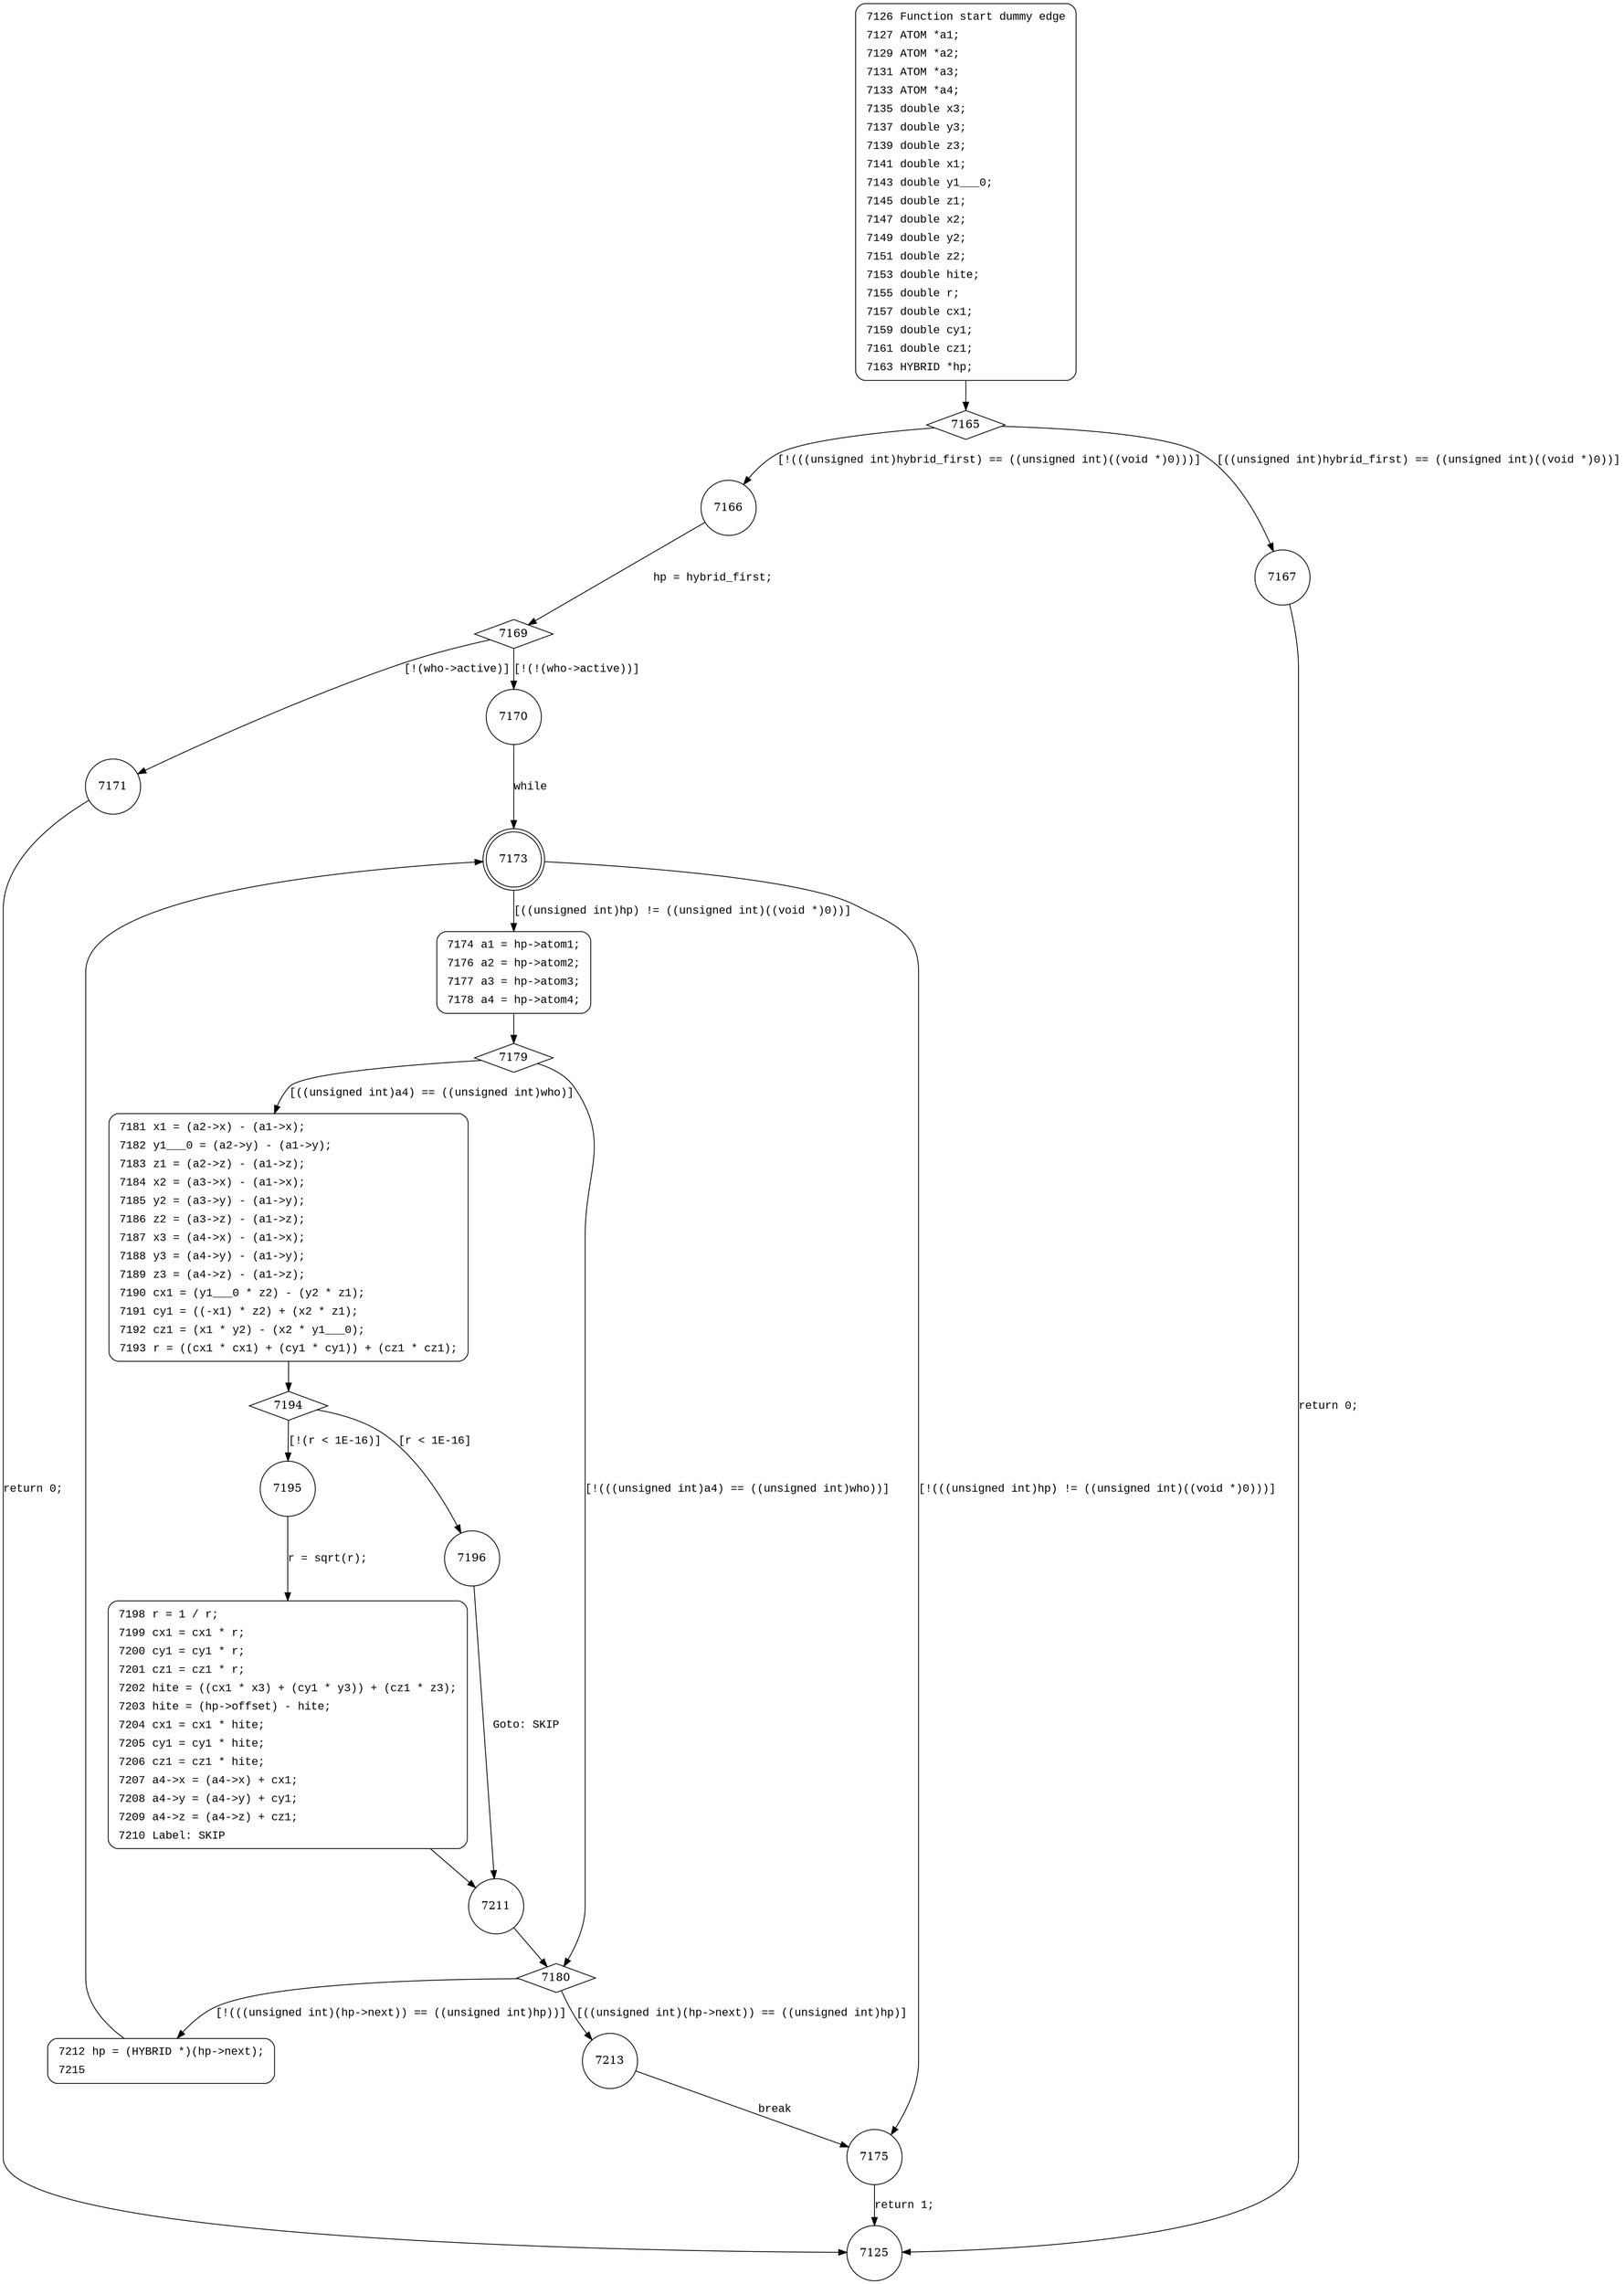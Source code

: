 digraph gsdg_hybrid {
7165 [shape="diamond"]
7166 [shape="circle"]
7167 [shape="circle"]
7169 [shape="diamond"]
7170 [shape="circle"]
7171 [shape="circle"]
7173 [shape="doublecircle"]
7175 [shape="circle"]
7174 [shape="circle"]
7179 [shape="diamond"]
7180 [shape="diamond"]
7181 [shape="circle"]
7194 [shape="diamond"]
7195 [shape="circle"]
7196 [shape="circle"]
7211 [shape="circle"]
7212 [shape="circle"]
7213 [shape="circle"]
7125 [shape="circle"]
7198 [shape="circle"]
7126 [style="filled,bold" penwidth="1" fillcolor="white" fontname="Courier New" shape="Mrecord" label=<<table border="0" cellborder="0" cellpadding="3" bgcolor="white"><tr><td align="right">7126</td><td align="left">Function start dummy edge</td></tr><tr><td align="right">7127</td><td align="left">ATOM *a1;</td></tr><tr><td align="right">7129</td><td align="left">ATOM *a2;</td></tr><tr><td align="right">7131</td><td align="left">ATOM *a3;</td></tr><tr><td align="right">7133</td><td align="left">ATOM *a4;</td></tr><tr><td align="right">7135</td><td align="left">double x3;</td></tr><tr><td align="right">7137</td><td align="left">double y3;</td></tr><tr><td align="right">7139</td><td align="left">double z3;</td></tr><tr><td align="right">7141</td><td align="left">double x1;</td></tr><tr><td align="right">7143</td><td align="left">double y1___0;</td></tr><tr><td align="right">7145</td><td align="left">double z1;</td></tr><tr><td align="right">7147</td><td align="left">double x2;</td></tr><tr><td align="right">7149</td><td align="left">double y2;</td></tr><tr><td align="right">7151</td><td align="left">double z2;</td></tr><tr><td align="right">7153</td><td align="left">double hite;</td></tr><tr><td align="right">7155</td><td align="left">double r;</td></tr><tr><td align="right">7157</td><td align="left">double cx1;</td></tr><tr><td align="right">7159</td><td align="left">double cy1;</td></tr><tr><td align="right">7161</td><td align="left">double cz1;</td></tr><tr><td align="right">7163</td><td align="left">HYBRID *hp;</td></tr></table>>]
7126 -> 7165[label=""]
7174 [style="filled,bold" penwidth="1" fillcolor="white" fontname="Courier New" shape="Mrecord" label=<<table border="0" cellborder="0" cellpadding="3" bgcolor="white"><tr><td align="right">7174</td><td align="left">a1 = hp-&gt;atom1;</td></tr><tr><td align="right">7176</td><td align="left">a2 = hp-&gt;atom2;</td></tr><tr><td align="right">7177</td><td align="left">a3 = hp-&gt;atom3;</td></tr><tr><td align="right">7178</td><td align="left">a4 = hp-&gt;atom4;</td></tr></table>>]
7174 -> 7179[label=""]
7181 [style="filled,bold" penwidth="1" fillcolor="white" fontname="Courier New" shape="Mrecord" label=<<table border="0" cellborder="0" cellpadding="3" bgcolor="white"><tr><td align="right">7181</td><td align="left">x1 = (a2-&gt;x) - (a1-&gt;x);</td></tr><tr><td align="right">7182</td><td align="left">y1___0 = (a2-&gt;y) - (a1-&gt;y);</td></tr><tr><td align="right">7183</td><td align="left">z1 = (a2-&gt;z) - (a1-&gt;z);</td></tr><tr><td align="right">7184</td><td align="left">x2 = (a3-&gt;x) - (a1-&gt;x);</td></tr><tr><td align="right">7185</td><td align="left">y2 = (a3-&gt;y) - (a1-&gt;y);</td></tr><tr><td align="right">7186</td><td align="left">z2 = (a3-&gt;z) - (a1-&gt;z);</td></tr><tr><td align="right">7187</td><td align="left">x3 = (a4-&gt;x) - (a1-&gt;x);</td></tr><tr><td align="right">7188</td><td align="left">y3 = (a4-&gt;y) - (a1-&gt;y);</td></tr><tr><td align="right">7189</td><td align="left">z3 = (a4-&gt;z) - (a1-&gt;z);</td></tr><tr><td align="right">7190</td><td align="left">cx1 = (y1___0 * z2) - (y2 * z1);</td></tr><tr><td align="right">7191</td><td align="left">cy1 = ((-x1) * z2) + (x2 * z1);</td></tr><tr><td align="right">7192</td><td align="left">cz1 = (x1 * y2) - (x2 * y1___0);</td></tr><tr><td align="right">7193</td><td align="left">r = ((cx1 * cx1) + (cy1 * cy1)) + (cz1 * cz1);</td></tr></table>>]
7181 -> 7194[label=""]
7212 [style="filled,bold" penwidth="1" fillcolor="white" fontname="Courier New" shape="Mrecord" label=<<table border="0" cellborder="0" cellpadding="3" bgcolor="white"><tr><td align="right">7212</td><td align="left">hp = (HYBRID *)(hp-&gt;next);</td></tr><tr><td align="right">7215</td><td align="left"></td></tr></table>>]
7212 -> 7173[label=""]
7198 [style="filled,bold" penwidth="1" fillcolor="white" fontname="Courier New" shape="Mrecord" label=<<table border="0" cellborder="0" cellpadding="3" bgcolor="white"><tr><td align="right">7198</td><td align="left">r = 1 / r;</td></tr><tr><td align="right">7199</td><td align="left">cx1 = cx1 * r;</td></tr><tr><td align="right">7200</td><td align="left">cy1 = cy1 * r;</td></tr><tr><td align="right">7201</td><td align="left">cz1 = cz1 * r;</td></tr><tr><td align="right">7202</td><td align="left">hite = ((cx1 * x3) + (cy1 * y3)) + (cz1 * z3);</td></tr><tr><td align="right">7203</td><td align="left">hite = (hp-&gt;offset) - hite;</td></tr><tr><td align="right">7204</td><td align="left">cx1 = cx1 * hite;</td></tr><tr><td align="right">7205</td><td align="left">cy1 = cy1 * hite;</td></tr><tr><td align="right">7206</td><td align="left">cz1 = cz1 * hite;</td></tr><tr><td align="right">7207</td><td align="left">a4-&gt;x = (a4-&gt;x) + cx1;</td></tr><tr><td align="right">7208</td><td align="left">a4-&gt;y = (a4-&gt;y) + cy1;</td></tr><tr><td align="right">7209</td><td align="left">a4-&gt;z = (a4-&gt;z) + cz1;</td></tr><tr><td align="right">7210</td><td align="left">Label: SKIP</td></tr></table>>]
7198 -> 7211[label=""]
7165 -> 7166 [label="[!(((unsigned int)hybrid_first) == ((unsigned int)((void *)0)))]" fontname="Courier New"]
7165 -> 7167 [label="[((unsigned int)hybrid_first) == ((unsigned int)((void *)0))]" fontname="Courier New"]
7166 -> 7169 [label="hp = hybrid_first;" fontname="Courier New"]
7169 -> 7170 [label="[!(!(who->active))]" fontname="Courier New"]
7169 -> 7171 [label="[!(who->active)]" fontname="Courier New"]
7170 -> 7173 [label="while" fontname="Courier New"]
7173 -> 7175 [label="[!(((unsigned int)hp) != ((unsigned int)((void *)0)))]" fontname="Courier New"]
7173 -> 7174 [label="[((unsigned int)hp) != ((unsigned int)((void *)0))]" fontname="Courier New"]
7179 -> 7180 [label="[!(((unsigned int)a4) == ((unsigned int)who))]" fontname="Courier New"]
7179 -> 7181 [label="[((unsigned int)a4) == ((unsigned int)who)]" fontname="Courier New"]
7194 -> 7195 [label="[!(r < 1E-16)]" fontname="Courier New"]
7194 -> 7196 [label="[r < 1E-16]" fontname="Courier New"]
7211 -> 7180 [label="" fontname="Courier New"]
7180 -> 7212 [label="[!(((unsigned int)(hp->next)) == ((unsigned int)hp))]" fontname="Courier New"]
7180 -> 7213 [label="[((unsigned int)(hp->next)) == ((unsigned int)hp)]" fontname="Courier New"]
7175 -> 7125 [label="return 1;" fontname="Courier New"]
7195 -> 7198 [label="r = sqrt(r);" fontname="Courier New"]
7167 -> 7125 [label="return 0;" fontname="Courier New"]
7171 -> 7125 [label="return 0;" fontname="Courier New"]
7196 -> 7211 [label="Goto: SKIP" fontname="Courier New"]
7213 -> 7175 [label="break" fontname="Courier New"]
}